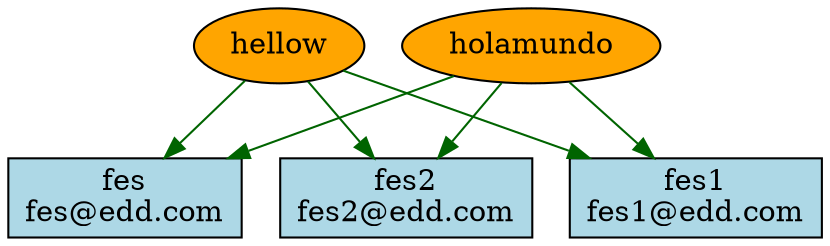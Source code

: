 digraph Comunidades {
  rankdir=TB;
  node [shape=box, style=filled, fillcolor=lightblue];
  edge [color=darkgreen];

  "hellow" [shape=ellipse, fillcolor=orange];
  "fes@edd.com" [label="fes\nfes@edd.com"];
  "hellow" -> "fes@edd.com";
  "fes2@edd.com" [label="fes2\nfes2@edd.com"];
  "hellow" -> "fes2@edd.com";
  "fes1@edd.com" [label="fes1\nfes1@edd.com"];
  "hellow" -> "fes1@edd.com";

  "holamundo" [shape=ellipse, fillcolor=orange];
  "fes1@edd.com" [label="fes1\nfes1@edd.com"];
  "holamundo" -> "fes1@edd.com";
  "fes2@edd.com" [label="fes2\nfes2@edd.com"];
  "holamundo" -> "fes2@edd.com";
  "fes@edd.com" [label="fes\nfes@edd.com"];
  "holamundo" -> "fes@edd.com";

}
